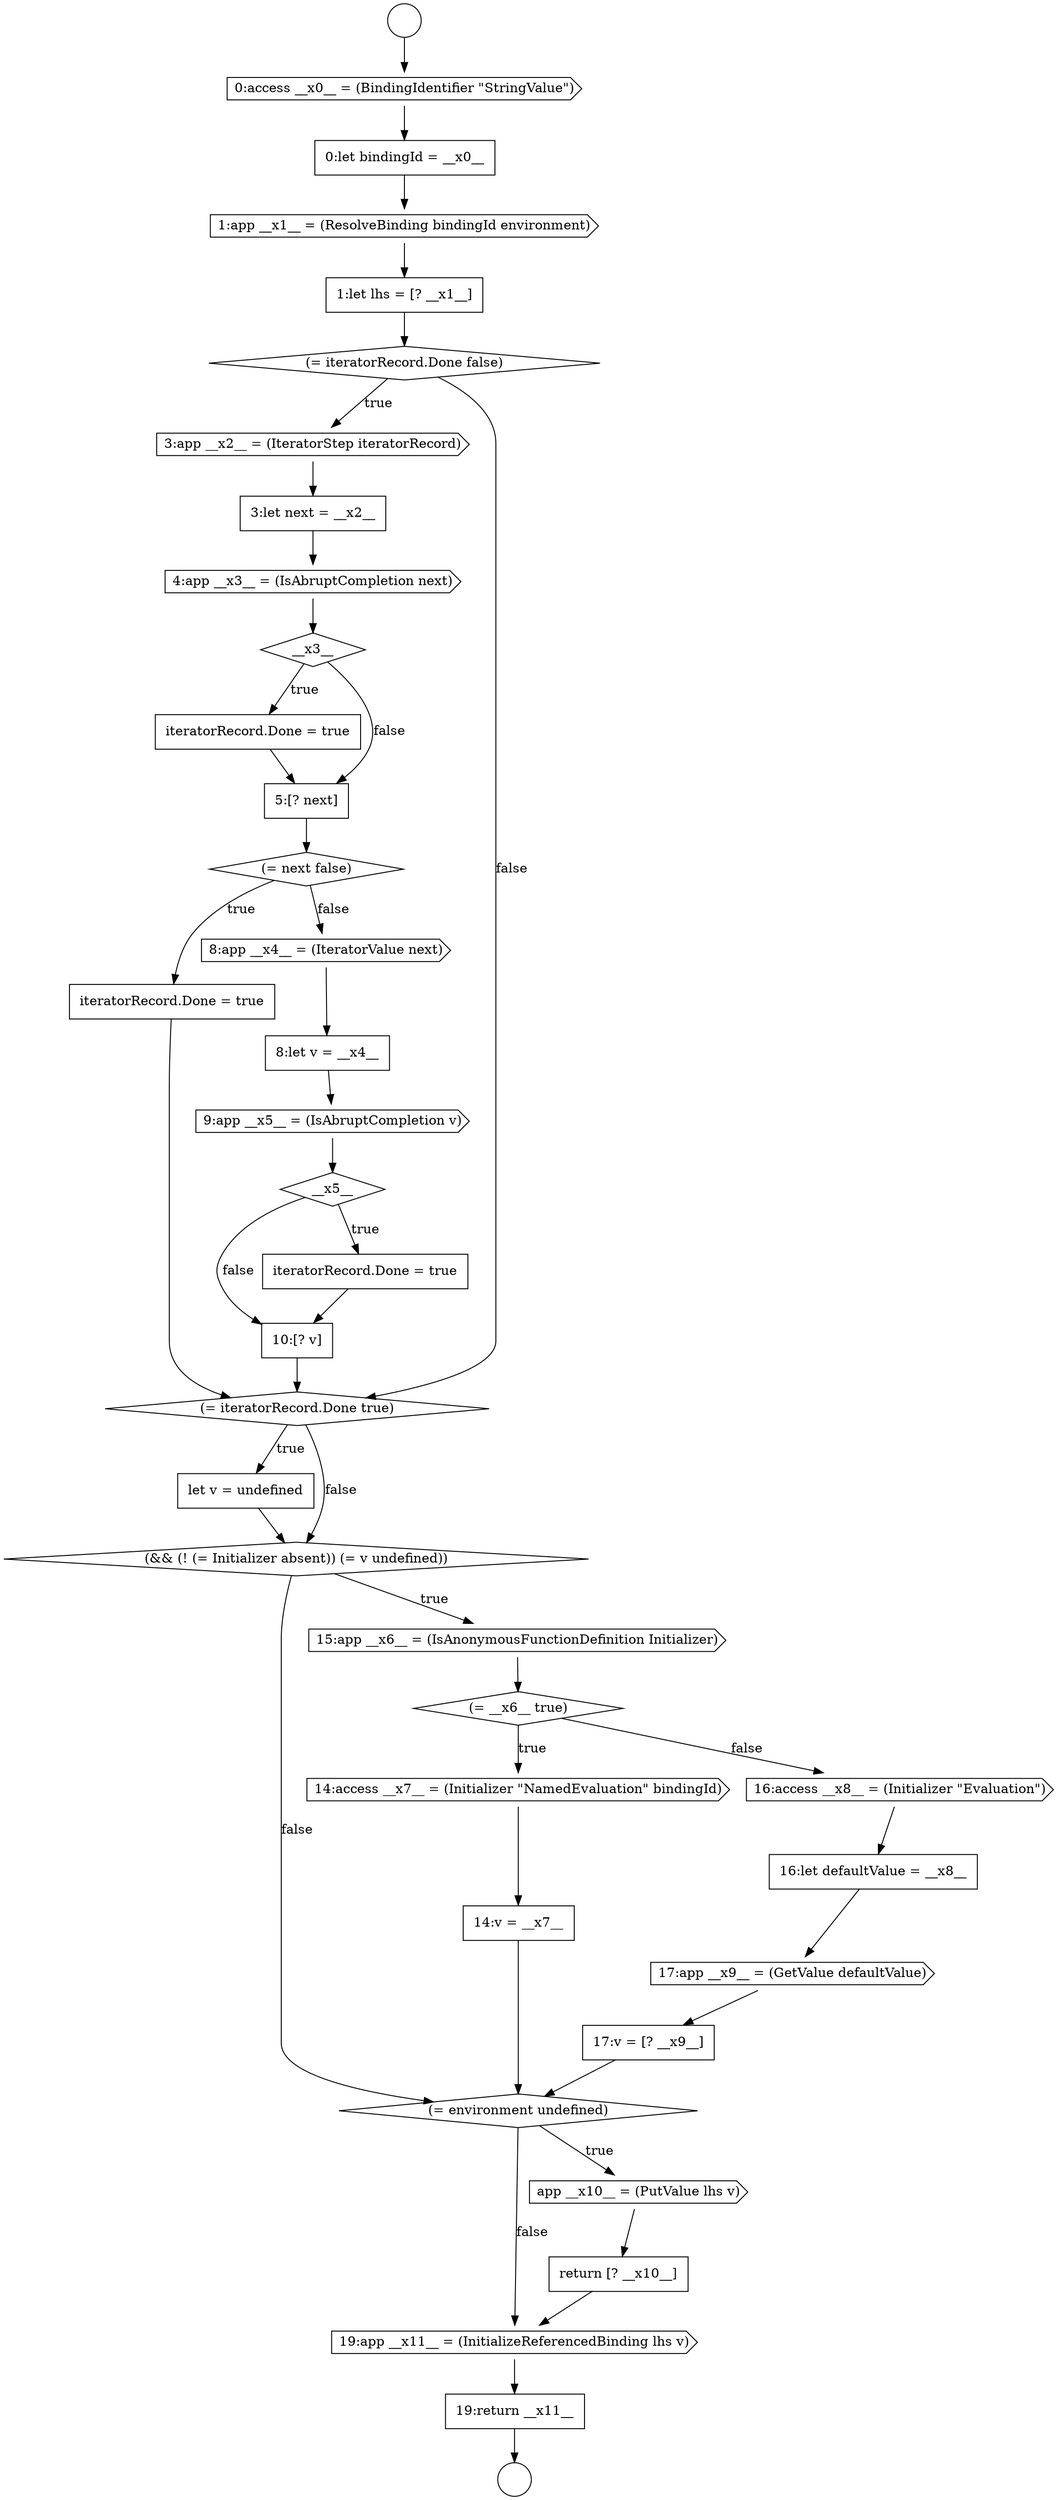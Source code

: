 digraph {
  node6295 [shape=none, margin=0, label=<<font color="black">
    <table border="0" cellborder="1" cellspacing="0" cellpadding="10">
      <tr><td align="left">10:[? v]</td></tr>
    </table>
  </font>> color="black" fillcolor="white" style=filled]
  node6278 [shape=none, margin=0, label=<<font color="black">
    <table border="0" cellborder="1" cellspacing="0" cellpadding="10">
      <tr><td align="left">0:let bindingId = __x0__</td></tr>
    </table>
  </font>> color="black" fillcolor="white" style=filled]
  node6310 [shape=cds, label=<<font color="black">19:app __x11__ = (InitializeReferencedBinding lhs v)</font>> color="black" fillcolor="white" style=filled]
  node6300 [shape=diamond, label=<<font color="black">(= __x6__ true)</font>> color="black" fillcolor="white" style=filled]
  node6276 [shape=circle label=" " color="black" fillcolor="white" style=filled]
  node6301 [shape=cds, label=<<font color="black">14:access __x7__ = (Initializer &quot;NamedEvaluation&quot; bindingId)</font>> color="black" fillcolor="white" style=filled]
  node6297 [shape=none, margin=0, label=<<font color="black">
    <table border="0" cellborder="1" cellspacing="0" cellpadding="10">
      <tr><td align="left">let v = undefined</td></tr>
    </table>
  </font>> color="black" fillcolor="white" style=filled]
  node6283 [shape=none, margin=0, label=<<font color="black">
    <table border="0" cellborder="1" cellspacing="0" cellpadding="10">
      <tr><td align="left">3:let next = __x2__</td></tr>
    </table>
  </font>> color="black" fillcolor="white" style=filled]
  node6285 [shape=diamond, label=<<font color="black">__x3__</font>> color="black" fillcolor="white" style=filled]
  node6306 [shape=none, margin=0, label=<<font color="black">
    <table border="0" cellborder="1" cellspacing="0" cellpadding="10">
      <tr><td align="left">17:v = [? __x9__]</td></tr>
    </table>
  </font>> color="black" fillcolor="white" style=filled]
  node6291 [shape=none, margin=0, label=<<font color="black">
    <table border="0" cellborder="1" cellspacing="0" cellpadding="10">
      <tr><td align="left">8:let v = __x4__</td></tr>
    </table>
  </font>> color="black" fillcolor="white" style=filled]
  node6282 [shape=cds, label=<<font color="black">3:app __x2__ = (IteratorStep iteratorRecord)</font>> color="black" fillcolor="white" style=filled]
  node6296 [shape=diamond, label=<<font color="black">(= iteratorRecord.Done true)</font>> color="black" fillcolor="white" style=filled]
  node6307 [shape=diamond, label=<<font color="black">(= environment undefined)</font>> color="black" fillcolor="white" style=filled]
  node6303 [shape=cds, label=<<font color="black">16:access __x8__ = (Initializer &quot;Evaluation&quot;)</font>> color="black" fillcolor="white" style=filled]
  node6292 [shape=cds, label=<<font color="black">9:app __x5__ = (IsAbruptCompletion v)</font>> color="black" fillcolor="white" style=filled]
  node6299 [shape=cds, label=<<font color="black">15:app __x6__ = (IsAnonymousFunctionDefinition Initializer)</font>> color="black" fillcolor="white" style=filled]
  node6304 [shape=none, margin=0, label=<<font color="black">
    <table border="0" cellborder="1" cellspacing="0" cellpadding="10">
      <tr><td align="left">16:let defaultValue = __x8__</td></tr>
    </table>
  </font>> color="black" fillcolor="white" style=filled]
  node6275 [shape=circle label=" " color="black" fillcolor="white" style=filled]
  node6279 [shape=cds, label=<<font color="black">1:app __x1__ = (ResolveBinding bindingId environment)</font>> color="black" fillcolor="white" style=filled]
  node6311 [shape=none, margin=0, label=<<font color="black">
    <table border="0" cellborder="1" cellspacing="0" cellpadding="10">
      <tr><td align="left">19:return __x11__</td></tr>
    </table>
  </font>> color="black" fillcolor="white" style=filled]
  node6302 [shape=none, margin=0, label=<<font color="black">
    <table border="0" cellborder="1" cellspacing="0" cellpadding="10">
      <tr><td align="left">14:v = __x7__</td></tr>
    </table>
  </font>> color="black" fillcolor="white" style=filled]
  node6281 [shape=diamond, label=<<font color="black">(= iteratorRecord.Done false)</font>> color="black" fillcolor="white" style=filled]
  node6308 [shape=cds, label=<<font color="black">app __x10__ = (PutValue lhs v)</font>> color="black" fillcolor="white" style=filled]
  node6289 [shape=none, margin=0, label=<<font color="black">
    <table border="0" cellborder="1" cellspacing="0" cellpadding="10">
      <tr><td align="left">iteratorRecord.Done = true</td></tr>
    </table>
  </font>> color="black" fillcolor="white" style=filled]
  node6288 [shape=diamond, label=<<font color="black">(= next false)</font>> color="black" fillcolor="white" style=filled]
  node6293 [shape=diamond, label=<<font color="black">__x5__</font>> color="black" fillcolor="white" style=filled]
  node6280 [shape=none, margin=0, label=<<font color="black">
    <table border="0" cellborder="1" cellspacing="0" cellpadding="10">
      <tr><td align="left">1:let lhs = [? __x1__]</td></tr>
    </table>
  </font>> color="black" fillcolor="white" style=filled]
  node6298 [shape=diamond, label=<<font color="black">(&amp;&amp; (! (= Initializer absent)) (= v undefined))</font>> color="black" fillcolor="white" style=filled]
  node6284 [shape=cds, label=<<font color="black">4:app __x3__ = (IsAbruptCompletion next)</font>> color="black" fillcolor="white" style=filled]
  node6286 [shape=none, margin=0, label=<<font color="black">
    <table border="0" cellborder="1" cellspacing="0" cellpadding="10">
      <tr><td align="left">iteratorRecord.Done = true</td></tr>
    </table>
  </font>> color="black" fillcolor="white" style=filled]
  node6305 [shape=cds, label=<<font color="black">17:app __x9__ = (GetValue defaultValue)</font>> color="black" fillcolor="white" style=filled]
  node6290 [shape=cds, label=<<font color="black">8:app __x4__ = (IteratorValue next)</font>> color="black" fillcolor="white" style=filled]
  node6277 [shape=cds, label=<<font color="black">0:access __x0__ = (BindingIdentifier &quot;StringValue&quot;)</font>> color="black" fillcolor="white" style=filled]
  node6294 [shape=none, margin=0, label=<<font color="black">
    <table border="0" cellborder="1" cellspacing="0" cellpadding="10">
      <tr><td align="left">iteratorRecord.Done = true</td></tr>
    </table>
  </font>> color="black" fillcolor="white" style=filled]
  node6287 [shape=none, margin=0, label=<<font color="black">
    <table border="0" cellborder="1" cellspacing="0" cellpadding="10">
      <tr><td align="left">5:[? next]</td></tr>
    </table>
  </font>> color="black" fillcolor="white" style=filled]
  node6309 [shape=none, margin=0, label=<<font color="black">
    <table border="0" cellborder="1" cellspacing="0" cellpadding="10">
      <tr><td align="left">return [? __x10__]</td></tr>
    </table>
  </font>> color="black" fillcolor="white" style=filled]
  node6277 -> node6278 [ color="black"]
  node6275 -> node6277 [ color="black"]
  node6280 -> node6281 [ color="black"]
  node6279 -> node6280 [ color="black"]
  node6302 -> node6307 [ color="black"]
  node6278 -> node6279 [ color="black"]
  node6299 -> node6300 [ color="black"]
  node6293 -> node6294 [label=<<font color="black">true</font>> color="black"]
  node6293 -> node6295 [label=<<font color="black">false</font>> color="black"]
  node6305 -> node6306 [ color="black"]
  node6296 -> node6297 [label=<<font color="black">true</font>> color="black"]
  node6296 -> node6298 [label=<<font color="black">false</font>> color="black"]
  node6301 -> node6302 [ color="black"]
  node6298 -> node6299 [label=<<font color="black">true</font>> color="black"]
  node6298 -> node6307 [label=<<font color="black">false</font>> color="black"]
  node6282 -> node6283 [ color="black"]
  node6292 -> node6293 [ color="black"]
  node6285 -> node6286 [label=<<font color="black">true</font>> color="black"]
  node6285 -> node6287 [label=<<font color="black">false</font>> color="black"]
  node6303 -> node6304 [ color="black"]
  node6304 -> node6305 [ color="black"]
  node6286 -> node6287 [ color="black"]
  node6294 -> node6295 [ color="black"]
  node6300 -> node6301 [label=<<font color="black">true</font>> color="black"]
  node6300 -> node6303 [label=<<font color="black">false</font>> color="black"]
  node6291 -> node6292 [ color="black"]
  node6308 -> node6309 [ color="black"]
  node6297 -> node6298 [ color="black"]
  node6290 -> node6291 [ color="black"]
  node6311 -> node6276 [ color="black"]
  node6307 -> node6308 [label=<<font color="black">true</font>> color="black"]
  node6307 -> node6310 [label=<<font color="black">false</font>> color="black"]
  node6287 -> node6288 [ color="black"]
  node6306 -> node6307 [ color="black"]
  node6283 -> node6284 [ color="black"]
  node6309 -> node6310 [ color="black"]
  node6284 -> node6285 [ color="black"]
  node6295 -> node6296 [ color="black"]
  node6281 -> node6282 [label=<<font color="black">true</font>> color="black"]
  node6281 -> node6296 [label=<<font color="black">false</font>> color="black"]
  node6288 -> node6289 [label=<<font color="black">true</font>> color="black"]
  node6288 -> node6290 [label=<<font color="black">false</font>> color="black"]
  node6289 -> node6296 [ color="black"]
  node6310 -> node6311 [ color="black"]
}

